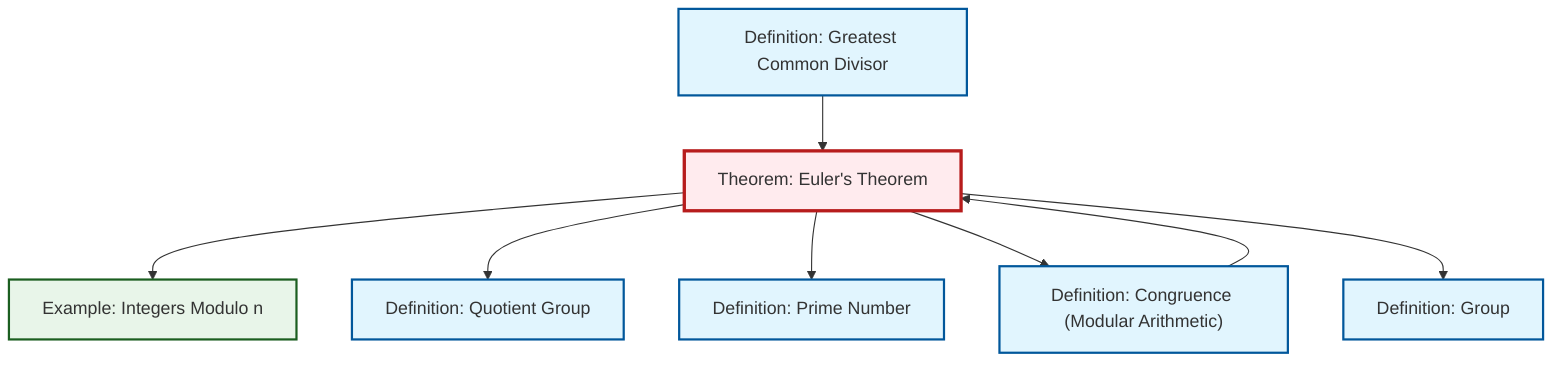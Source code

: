 graph TD
    classDef definition fill:#e1f5fe,stroke:#01579b,stroke-width:2px
    classDef theorem fill:#f3e5f5,stroke:#4a148c,stroke-width:2px
    classDef axiom fill:#fff3e0,stroke:#e65100,stroke-width:2px
    classDef example fill:#e8f5e9,stroke:#1b5e20,stroke-width:2px
    classDef current fill:#ffebee,stroke:#b71c1c,stroke-width:3px
    ex-quotient-integers-mod-n["Example: Integers Modulo n"]:::example
    def-group["Definition: Group"]:::definition
    def-prime["Definition: Prime Number"]:::definition
    def-quotient-group["Definition: Quotient Group"]:::definition
    def-gcd["Definition: Greatest Common Divisor"]:::definition
    thm-euler["Theorem: Euler's Theorem"]:::theorem
    def-congruence["Definition: Congruence (Modular Arithmetic)"]:::definition
    def-gcd --> thm-euler
    thm-euler --> ex-quotient-integers-mod-n
    thm-euler --> def-quotient-group
    thm-euler --> def-prime
    thm-euler --> def-congruence
    def-congruence --> thm-euler
    thm-euler --> def-group
    class thm-euler current